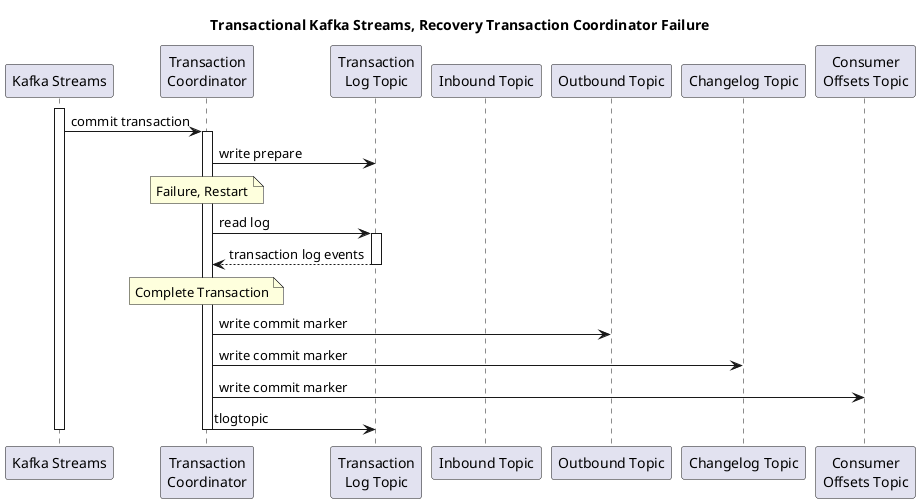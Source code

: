 @startuml

participant kstreams as "Kafka Streams"
participant tcoordinator as "Transaction\nCoordinator"
participant tlogtopic as "Transaction\nLog Topic"
participant intopic as "Inbound Topic"
participant outtopic as "Outbound Topic"
participant changetopic as "Changelog Topic"
participant offsettopic as "Consumer\nOffsets Topic"

title Transactional Kafka Streams, Recovery Transaction Coordinator Failure

activate kstreams
kstreams -> tcoordinator : commit transaction
activate tcoordinator
tcoordinator -> tlogtopic : write prepare
note over tcoordinator : Failure, Restart
tcoordinator -> tlogtopic : read log
activate tlogtopic
tlogtopic --> tcoordinator : transaction log events
deactivate tlogtopic

note over tcoordinator : Complete Transaction
tcoordinator -> outtopic : write commit marker
tcoordinator -> changetopic : write commit marker
tcoordinator -> offsettopic : write commit marker
tcoordinator -> tlogtopic : tlogtopic
deactivate tcoordinator

deactivate kstreams

@enduml
